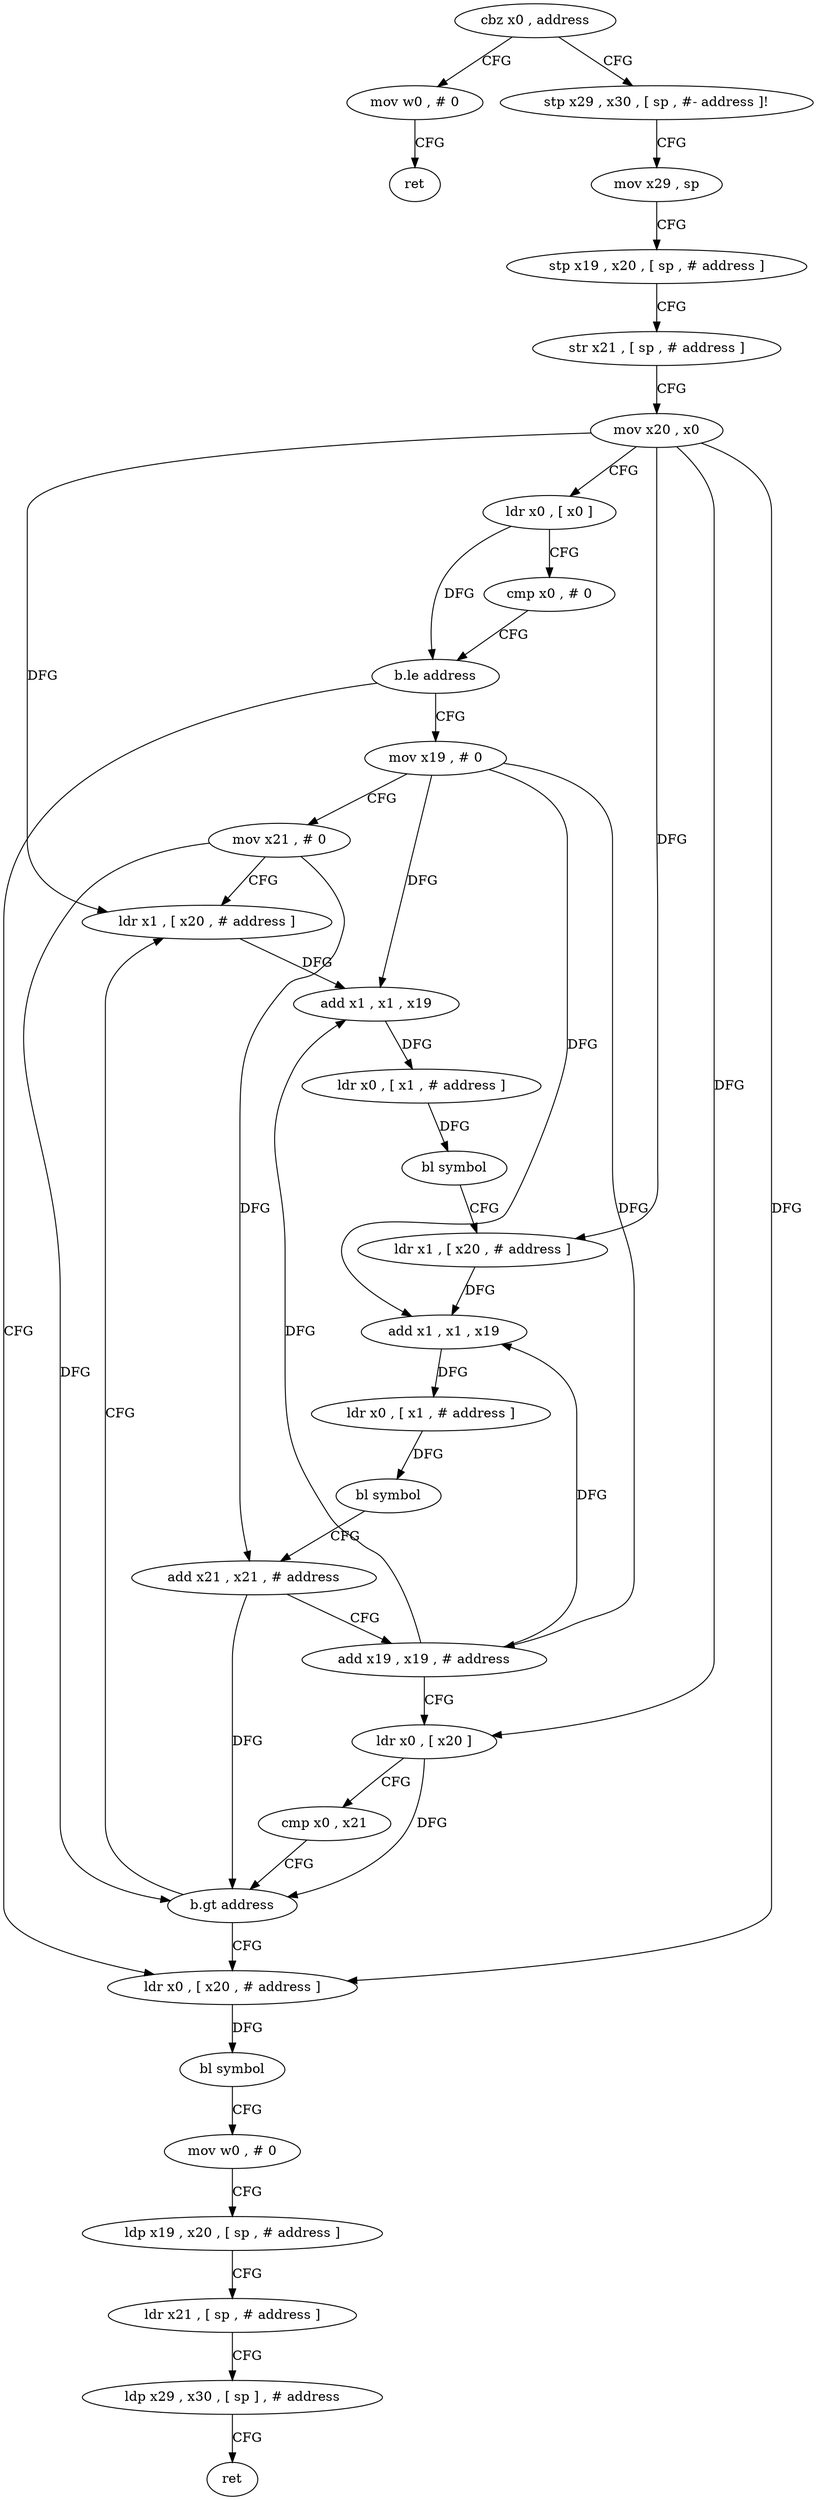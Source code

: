 digraph "func" {
"4332060" [label = "cbz x0 , address" ]
"4332184" [label = "mov w0 , # 0" ]
"4332064" [label = "stp x29 , x30 , [ sp , #- address ]!" ]
"4332188" [label = "ret" ]
"4332068" [label = "mov x29 , sp" ]
"4332072" [label = "stp x19 , x20 , [ sp , # address ]" ]
"4332076" [label = "str x21 , [ sp , # address ]" ]
"4332080" [label = "mov x20 , x0" ]
"4332084" [label = "ldr x0 , [ x0 ]" ]
"4332088" [label = "cmp x0 , # 0" ]
"4332092" [label = "b.le address" ]
"4332156" [label = "ldr x0 , [ x20 , # address ]" ]
"4332096" [label = "mov x19 , # 0" ]
"4332160" [label = "bl symbol" ]
"4332164" [label = "mov w0 , # 0" ]
"4332168" [label = "ldp x19 , x20 , [ sp , # address ]" ]
"4332172" [label = "ldr x21 , [ sp , # address ]" ]
"4332176" [label = "ldp x29 , x30 , [ sp ] , # address" ]
"4332180" [label = "ret" ]
"4332100" [label = "mov x21 , # 0" ]
"4332104" [label = "ldr x1 , [ x20 , # address ]" ]
"4332108" [label = "add x1 , x1 , x19" ]
"4332112" [label = "ldr x0 , [ x1 , # address ]" ]
"4332116" [label = "bl symbol" ]
"4332120" [label = "ldr x1 , [ x20 , # address ]" ]
"4332124" [label = "add x1 , x1 , x19" ]
"4332128" [label = "ldr x0 , [ x1 , # address ]" ]
"4332132" [label = "bl symbol" ]
"4332136" [label = "add x21 , x21 , # address" ]
"4332140" [label = "add x19 , x19 , # address" ]
"4332144" [label = "ldr x0 , [ x20 ]" ]
"4332148" [label = "cmp x0 , x21" ]
"4332152" [label = "b.gt address" ]
"4332060" -> "4332184" [ label = "CFG" ]
"4332060" -> "4332064" [ label = "CFG" ]
"4332184" -> "4332188" [ label = "CFG" ]
"4332064" -> "4332068" [ label = "CFG" ]
"4332068" -> "4332072" [ label = "CFG" ]
"4332072" -> "4332076" [ label = "CFG" ]
"4332076" -> "4332080" [ label = "CFG" ]
"4332080" -> "4332084" [ label = "CFG" ]
"4332080" -> "4332156" [ label = "DFG" ]
"4332080" -> "4332104" [ label = "DFG" ]
"4332080" -> "4332120" [ label = "DFG" ]
"4332080" -> "4332144" [ label = "DFG" ]
"4332084" -> "4332088" [ label = "CFG" ]
"4332084" -> "4332092" [ label = "DFG" ]
"4332088" -> "4332092" [ label = "CFG" ]
"4332092" -> "4332156" [ label = "CFG" ]
"4332092" -> "4332096" [ label = "CFG" ]
"4332156" -> "4332160" [ label = "DFG" ]
"4332096" -> "4332100" [ label = "CFG" ]
"4332096" -> "4332108" [ label = "DFG" ]
"4332096" -> "4332124" [ label = "DFG" ]
"4332096" -> "4332140" [ label = "DFG" ]
"4332160" -> "4332164" [ label = "CFG" ]
"4332164" -> "4332168" [ label = "CFG" ]
"4332168" -> "4332172" [ label = "CFG" ]
"4332172" -> "4332176" [ label = "CFG" ]
"4332176" -> "4332180" [ label = "CFG" ]
"4332100" -> "4332104" [ label = "CFG" ]
"4332100" -> "4332136" [ label = "DFG" ]
"4332100" -> "4332152" [ label = "DFG" ]
"4332104" -> "4332108" [ label = "DFG" ]
"4332108" -> "4332112" [ label = "DFG" ]
"4332112" -> "4332116" [ label = "DFG" ]
"4332116" -> "4332120" [ label = "CFG" ]
"4332120" -> "4332124" [ label = "DFG" ]
"4332124" -> "4332128" [ label = "DFG" ]
"4332128" -> "4332132" [ label = "DFG" ]
"4332132" -> "4332136" [ label = "CFG" ]
"4332136" -> "4332140" [ label = "CFG" ]
"4332136" -> "4332152" [ label = "DFG" ]
"4332140" -> "4332144" [ label = "CFG" ]
"4332140" -> "4332108" [ label = "DFG" ]
"4332140" -> "4332124" [ label = "DFG" ]
"4332144" -> "4332148" [ label = "CFG" ]
"4332144" -> "4332152" [ label = "DFG" ]
"4332148" -> "4332152" [ label = "CFG" ]
"4332152" -> "4332104" [ label = "CFG" ]
"4332152" -> "4332156" [ label = "CFG" ]
}
